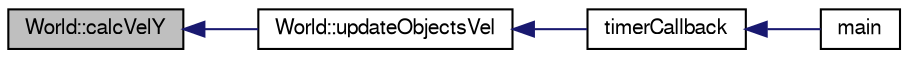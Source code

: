 digraph "World::calcVelY"
{
  edge [fontname="FreeSans",fontsize="10",labelfontname="FreeSans",labelfontsize="10"];
  node [fontname="FreeSans",fontsize="10",shape=record];
  rankdir="LR";
  Node1 [label="World::calcVelY",height=0.2,width=0.4,color="black", fillcolor="grey75", style="filled", fontcolor="black"];
  Node1 -> Node2 [dir="back",color="midnightblue",fontsize="10",style="solid",fontname="FreeSans"];
  Node2 [label="World::updateObjectsVel",height=0.2,width=0.4,color="black", fillcolor="white", style="filled",URL="$class_world.html#aeb89d588e16da0eb2ca6a22cda79e234",tooltip="World::updateObjectsVel This calls all of the velocity changing functions and handles the timer..."];
  Node2 -> Node3 [dir="back",color="midnightblue",fontsize="10",style="solid",fontname="FreeSans"];
  Node3 [label="timerCallback",height=0.2,width=0.4,color="black", fillcolor="white", style="filled",URL="$main_8cpp.html#a6e0426437e0957b81f2bd08e1846f011"];
  Node3 -> Node4 [dir="back",color="midnightblue",fontsize="10",style="solid",fontname="FreeSans"];
  Node4 [label="main",height=0.2,width=0.4,color="black", fillcolor="white", style="filled",URL="$main_8cpp.html#ae66f6b31b5ad750f1fe042a706a4e3d4"];
}
